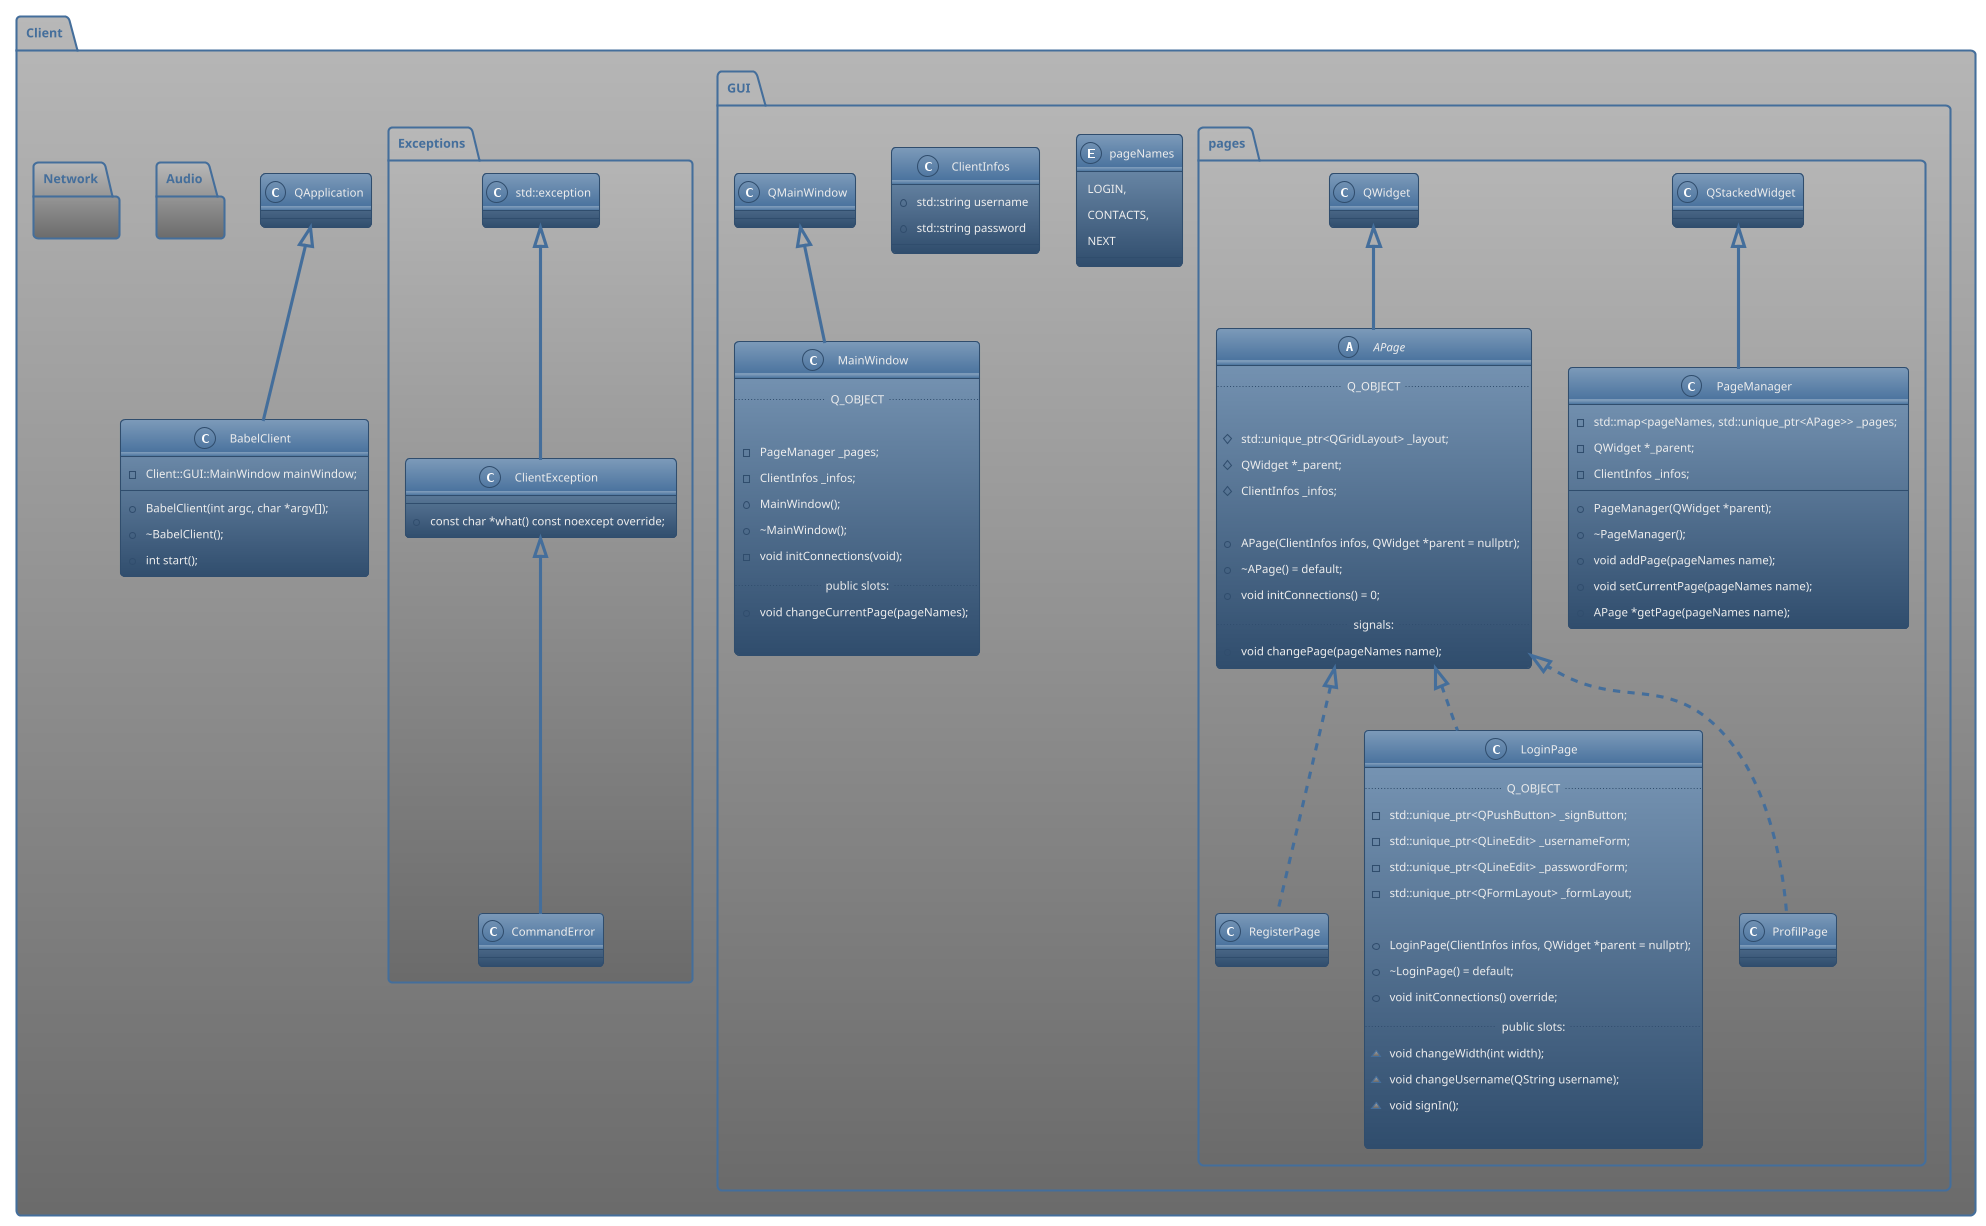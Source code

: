 @startuml Babel

!theme spacelab


namespace Client {

    class BabelClient extends QApplication
    {
        +BabelClient(int argc, char *argv[]);
        +~BabelClient();
        +int start();

        -Client::GUI::MainWindow mainWindow;
    }

namespace GUI {
    enum pageNames
    {
        LOGIN,
        CONTACTS,
        NEXT
    }

    class ClientInfos
    {
        +std::string username
        +std::string password
    }

    class MainWindow extends QMainWindow
    {
        .. Q_OBJECT ..

        -PageManager _pages;
        -ClientInfos _infos;
        +MainWindow();
        +~MainWindow();
        -void initConnections(void);
        ..public slots: ..
        +void changeCurrentPage(pageNames);

    }

    namespace pages {

        class PageManager extends QStackedWidget
        {
            -std::map<pageNames, std::unique_ptr<APage>> _pages;
            -QWidget *_parent;
            -ClientInfos _infos;
            +PageManager(QWidget *parent);
            +~PageManager();
            +void addPage(pageNames name);
            +void setCurrentPage(pageNames name);
            +APage *getPage(pageNames name);
        }

        abstract APage extends QWidget
        {
            .. Q_OBJECT ..

            #std::unique_ptr<QGridLayout> _layout;
            #QWidget *_parent;
            #ClientInfos _infos;

            +APage(ClientInfos infos, QWidget *parent = nullptr);
            +~APage() = default;
            +void initConnections() = 0;
            .. signals: ..
                +void changePage(pageNames name);
        }

        class RegisterPage implements APage
        {

        }

        class LoginPage implements APage
        {
            ..Q_OBJECT..
                -std::unique_ptr<QPushButton> _signButton;
                -std::unique_ptr<QLineEdit> _usernameForm;
                -std::unique_ptr<QLineEdit> _passwordForm;
                -std::unique_ptr<QFormLayout> _formLayout;

                +LoginPage(ClientInfos infos, QWidget *parent = nullptr);
                +~LoginPage() = default;
                +void initConnections() override;
            .. public slots: ..
                ~void changeWidth(int width);
                ~void changeUsername(QString username);
                ~void signIn();

        }

        class ProfilPage implements APage
        {

        }
    }



}

namespace Audio {

}

namespace Network {

}

namespace Exceptions {

class ClientException extends std::exception
{
    +const char *what() const noexcept override;
}

class CommandError extends ClientException
{

}

class CommandError
{

}

}



}


@enduml